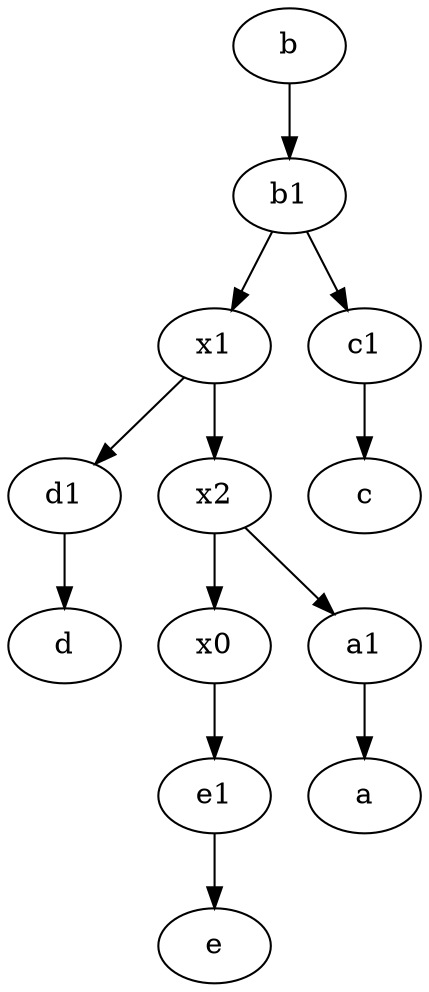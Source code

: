 digraph  {
	x0;
	x1;
	b1 [pos="45,20!"];
	d1 [pos="25,30!"];
	a1 [pos="40,15!"];
	b [pos="50,20!"];
	e1 [pos="25,45!"];
	c1 [pos="30,15!"];
	x2;
	x2 -> a1;
	x1 -> d1;
	x1 -> x2;
	b -> b1;
	c1 -> c;
	x0 -> e1;
	b1 -> c1;
	d1 -> d;
	a1 -> a;
	x2 -> x0;
	e1 -> e;
	b1 -> x1;

	}